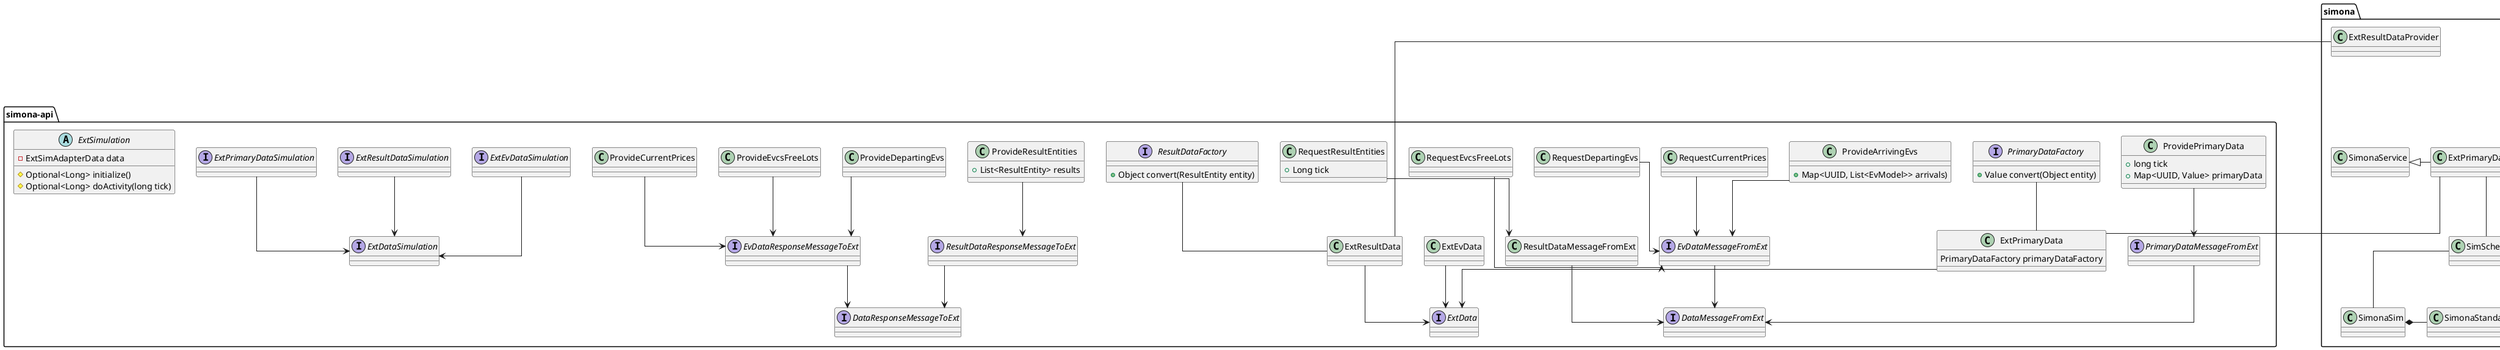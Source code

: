 @startuml
'https://plantuml.com/class-diagram
skinparam linetype ortho

package simona-api {

    interface DataMessageFromExt
    interface PrimaryDataMessageFromExt
    interface EvDataMessageFromExt

    PrimaryDataMessageFromExt --> DataMessageFromExt
    EvDataMessageFromExt --> DataMessageFromExt
    ResultDataMessageFromExt --> DataMessageFromExt

    class ProvidePrimaryData {
        + long tick
        + Map<UUID, Value> primaryData
    }

    ProvidePrimaryData --> PrimaryDataMessageFromExt

    class ProvideArrivingEvs {
        + Map<UUID, List<EvModel>> arrivals)
    }

    class RequestCurrentPrices
    class RequestDepartingEvs
    class RequestEvcsFreeLots

    ProvideArrivingEvs --> EvDataMessageFromExt
    RequestCurrentPrices --> EvDataMessageFromExt
    RequestDepartingEvs --> EvDataMessageFromExt
    RequestEvcsFreeLots --> EvDataMessageFromExt

    class RequestResultEntities {
        + Long tick
    }

    RequestResultEntities --> ResultDataMessageFromExt

    interface DataResponseMessageToExt
    interface ResultDataResponseMessageToExt
    interface EvDataResponseMessageToExt

    ResultDataResponseMessageToExt --> DataResponseMessageToExt
    EvDataResponseMessageToExt --> DataResponseMessageToExt

    class ProvideResultEntities {
        + List<ResultEntity> results
    }

    ProvideResultEntities --> ResultDataResponseMessageToExt

    class ProvideCurrentPrices

    class ProvideDepartingEvs

    class ProvideEvcsFreeLots
    ProvideCurrentPrices --> EvDataResponseMessageToExt
    ProvideDepartingEvs --> EvDataResponseMessageToExt
    ProvideEvcsFreeLots --> EvDataResponseMessageToExt

    interface ExtData

    class ExtEvData
    class ExtPrimaryData {
        PrimaryDataFactory primaryDataFactory
    }
    class ExtResultData

    ExtEvData --> ExtData
    ExtPrimaryData --> ExtData
    ExtResultData --> ExtData



    interface PrimaryDataFactory {
        + Value convert(Object entity)
    }
    PrimaryDataFactory -- ExtPrimaryData

    interface ResultDataFactory {
        + Object convert(ResultEntity entity)
    }
    ResultDataFactory -- ExtResultData

    interface ExtDataSimulation
    interface ExtResultDataSimulation
    interface ExtPrimaryDataSimulation
    interface ExtEvDataSimulation

    ExtPrimaryDataSimulation --> ExtDataSimulation
    ExtResultDataSimulation --> ExtDataSimulation
    ExtEvDataSimulation --> ExtDataSimulation

    abstract class ExtSimulation {
        - ExtSimAdapterData data

        # Optional<Long> initialize()
        # Optional<Long> doActivity(long tick)
    }
}

package simona {
    class SimonaSim

    class SimScheduler

    class SimonaStandaloneSetup

    class ExtSimLoader

    class ExtSimAdapter

    class ExtResultDataProvider
    ExtResultDataProvider -- ExtResultData

    class ExtPrimaryDataService
    ExtPrimaryDataService -- ExtPrimaryData

    SimScheduler -- SimonaSim
    SimonaSim *- SimonaStandaloneSetup
    SimonaStandaloneSetup *- ExtSimLoader

    ExtSimAdapter -- SimScheduler
    ExtPrimaryDataService -- SimScheduler

    SimonaService <|- ExtPrimaryDataService

    ExtSimAdapterData <--- ExtSimAdapter
}

@enduml